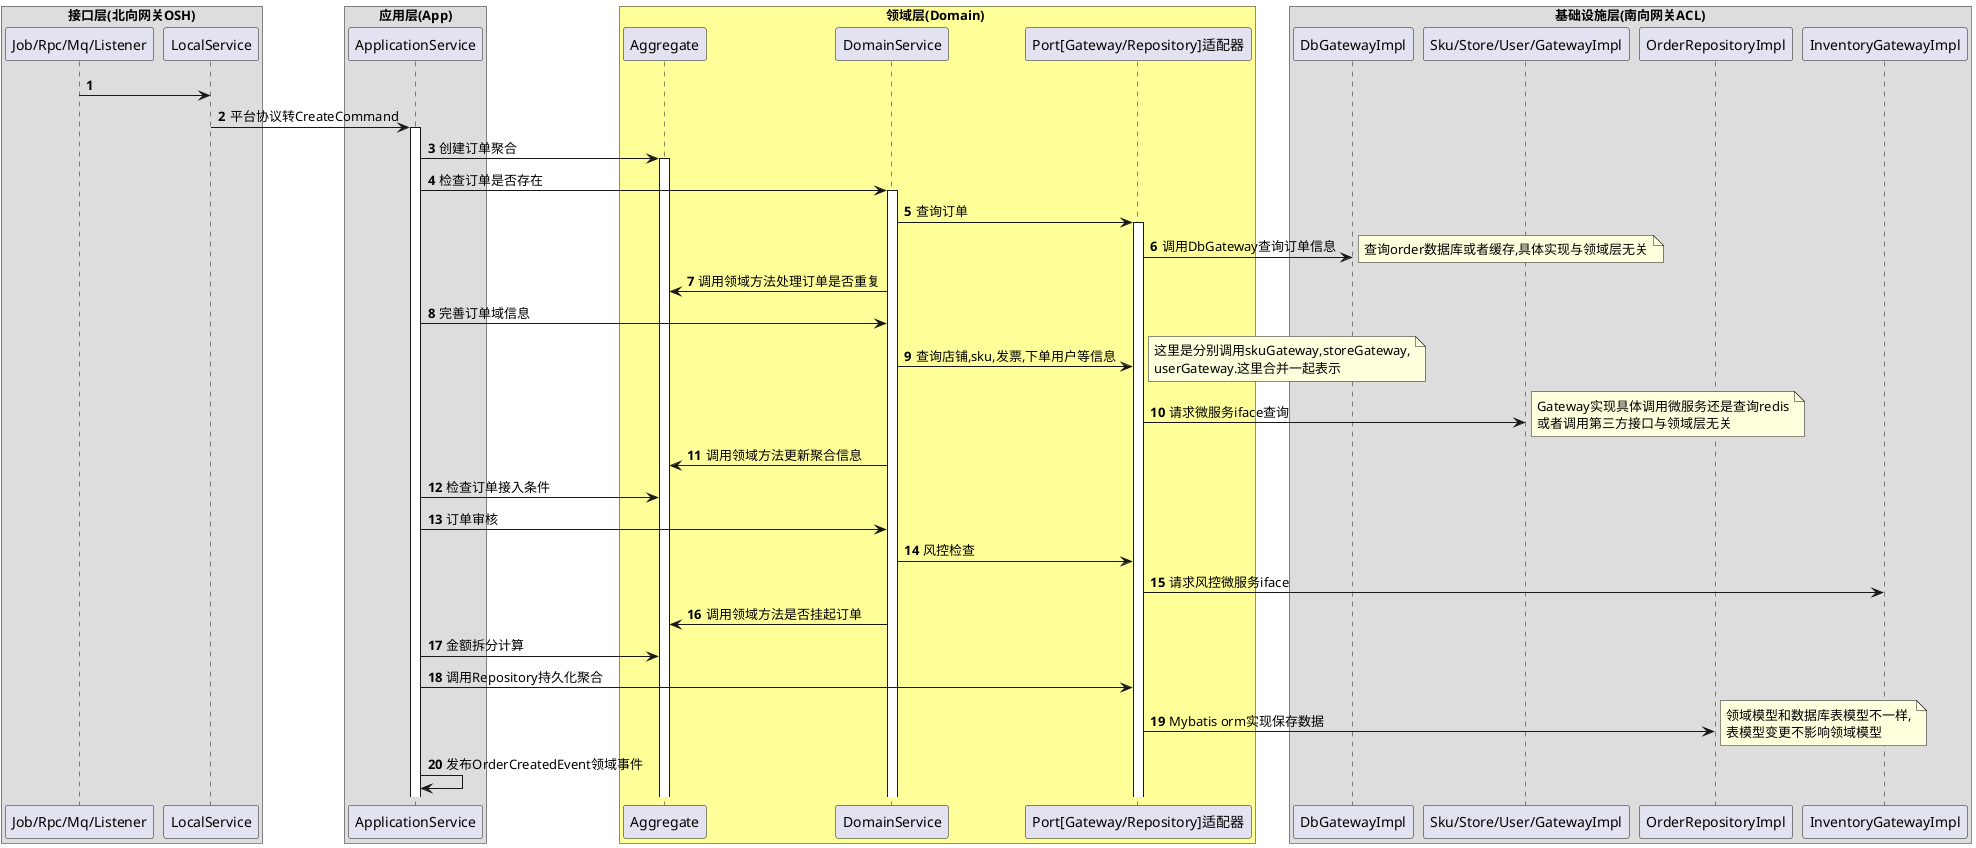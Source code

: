 @startuml
'https://plantuml.com/sequence-diagram
autonumber
participant "Port[Gateway/Repository]适配器" as Port

box 接口层(北向网关OSH)
participant "Job/Rpc/Mq/Listener"
participant LocalService
end box
box 应用层(App)
participant ApplicationService
end box
box 领域层(Domain) #FFFF99
participant Aggregate
participant DomainService
participant Port
end box
box 基础设施层(南向网关ACL)
participant DbGatewayImpl
participant "Sku/Store/User/GatewayImpl"
participant OrderRepositoryImpl
participant InventoryGatewayImpl
end box

"Job/Rpc/Mq/Listener" -> LocalService
LocalService -> ApplicationService:平台协议转CreateCommand
activate ApplicationService
ApplicationService -> Aggregate:创建订单聚合
activate Aggregate
ApplicationService -> DomainService:检查订单是否存在
activate DomainService
DomainService ->  Port:查询订单
activate Port
Port -> DbGatewayImpl:调用DbGateway查询订单信息
note right
  查询order数据库或者缓存,具体实现与领域层无关
end note
DomainService -> Aggregate:调用领域方法处理订单是否重复
ApplicationService -> DomainService:完善订单域信息
DomainService ->  Port:查询店铺,sku,发票,下单用户等信息
note right
  这里是分别调用skuGateway,storeGateway,
  userGateway.这里合并一起表示
end note
Port -> "Sku/Store/User/GatewayImpl": 请求微服务iface查询
note right
  Gateway实现具体调用微服务还是查询redis
  或者调用第三方接口与领域层无关
end note
DomainService -> Aggregate:调用领域方法更新聚合信息
ApplicationService -> Aggregate:检查订单接入条件
ApplicationService -> DomainService:订单审核
DomainService ->  Port:风控检查
Port -> InventoryGatewayImpl: 请求风控微服务iface
DomainService -> Aggregate:调用领域方法是否挂起订单
ApplicationService -> Aggregate:金额拆分计算
ApplicationService -> Port:调用Repository持久化聚合
Port ->OrderRepositoryImpl: Mybatis orm实现保存数据
note right
  领域模型和数据库表模型不一样,
  表模型变更不影响领域模型
end note
ApplicationService ->ApplicationService:发布OrderCreatedEvent领域事件
@enduml